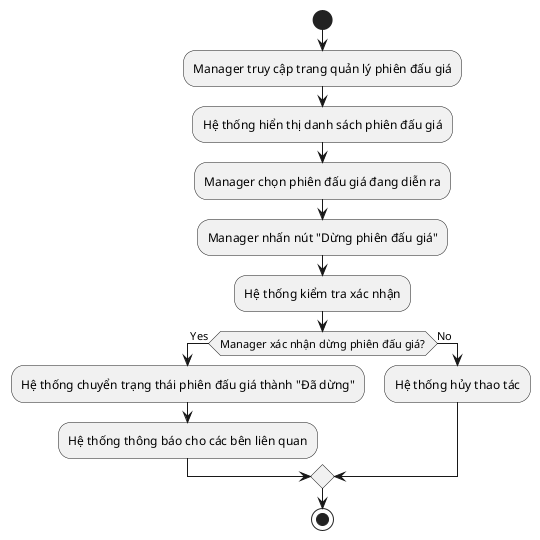 @startuml   
start
:Manager truy cập trang quản lý phiên đấu giá;
:Hệ thống hiển thị danh sách phiên đấu giá;
:Manager chọn phiên đấu giá đang diễn ra;
:Manager nhấn nút "Dừng phiên đấu giá";
:Hệ thống kiểm tra xác nhận;
if (Manager xác nhận dừng phiên đấu giá?) then (Yes)
  :Hệ thống chuyển trạng thái phiên đấu giá thành "Đã dừng";
  :Hệ thống thông báo cho các bên liên quan;
else (No)
  :Hệ thống hủy thao tác;
endif
stop
@enduml 
